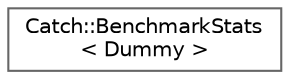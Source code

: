 digraph "Graphical Class Hierarchy"
{
 // LATEX_PDF_SIZE
  bgcolor="transparent";
  edge [fontname=Helvetica,fontsize=10,labelfontname=Helvetica,labelfontsize=10];
  node [fontname=Helvetica,fontsize=10,shape=box,height=0.2,width=0.4];
  rankdir="LR";
  Node0 [id="Node000000",label="Catch::BenchmarkStats\l\< Dummy \>",height=0.2,width=0.4,color="grey40", fillcolor="white", style="filled",URL="$structCatch_1_1BenchmarkStats.html",tooltip=" "];
}
